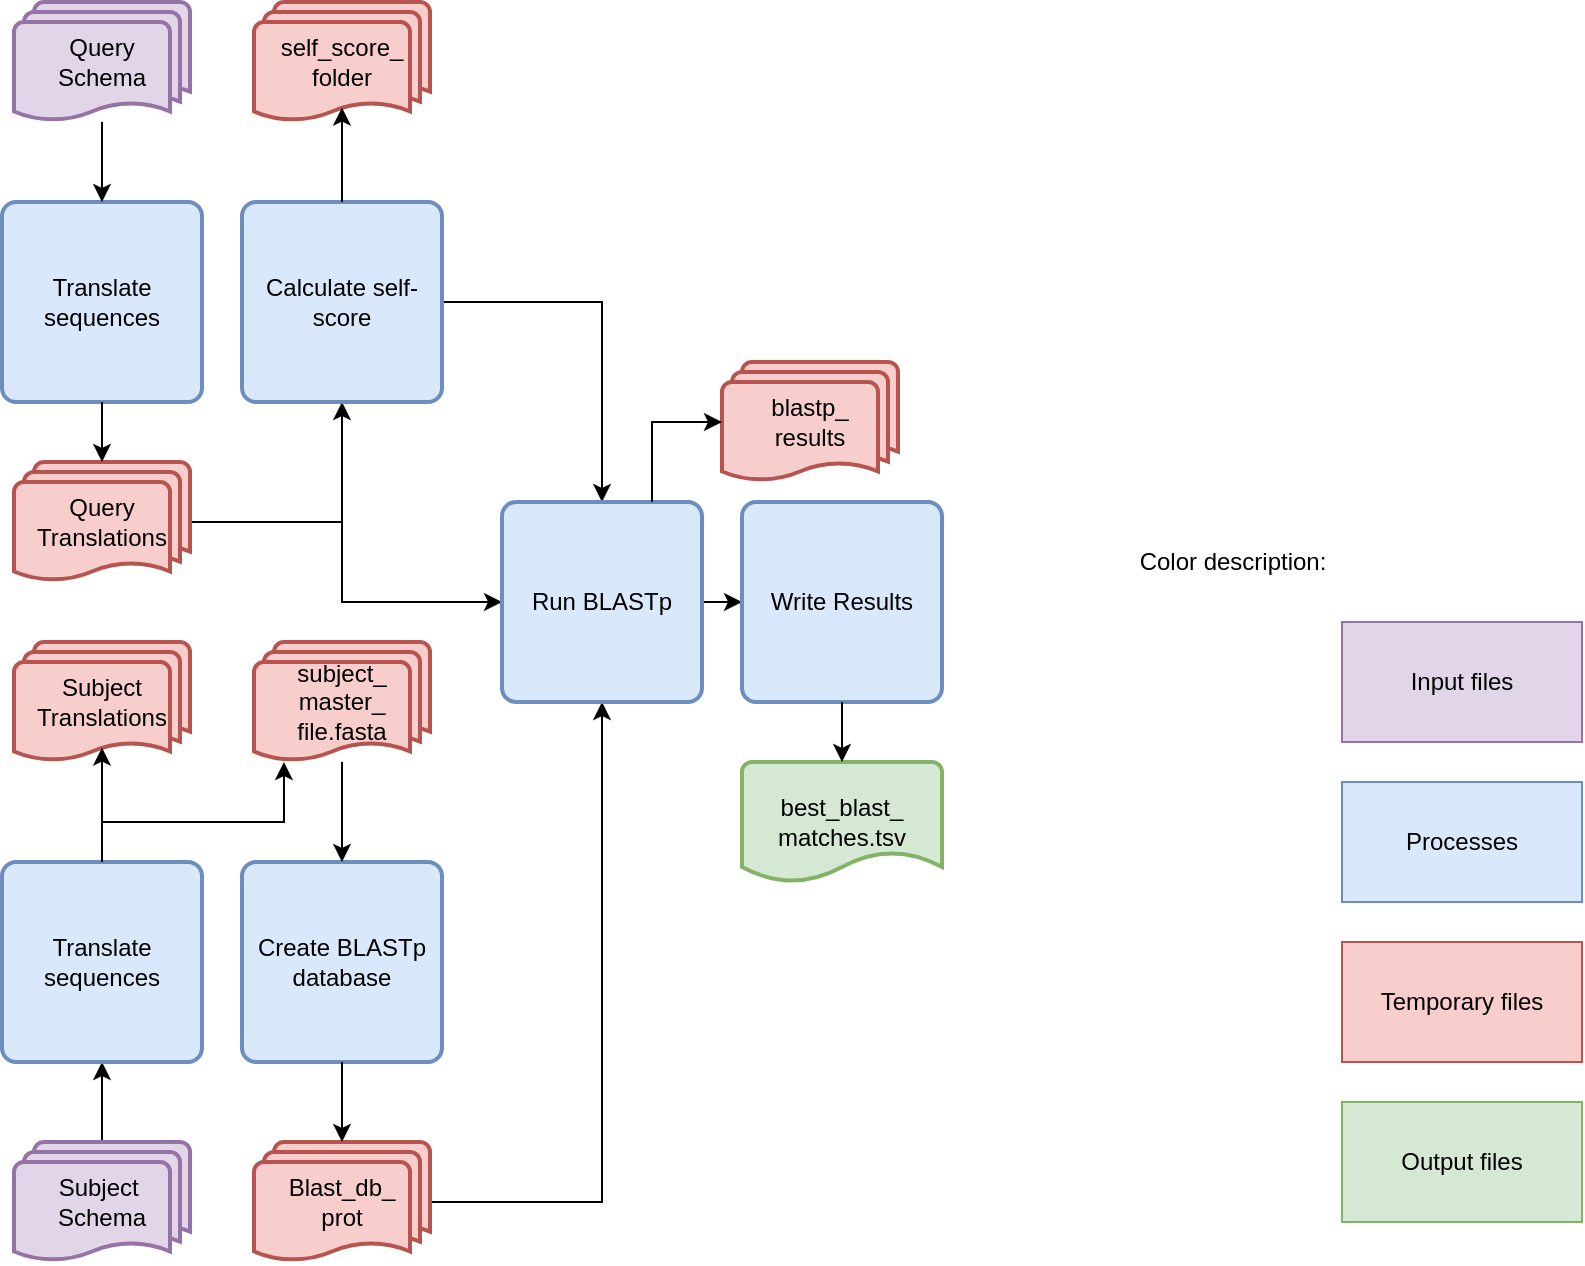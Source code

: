 <mxfile version="25.0.3">
  <diagram name="Page-1" id="bxmt5OmR7mhqBll5KJgz">
    <mxGraphModel dx="1364" dy="799" grid="1" gridSize="10" guides="1" tooltips="1" connect="1" arrows="1" fold="1" page="1" pageScale="1" pageWidth="850" pageHeight="1100" math="0" shadow="0">
      <root>
        <mxCell id="0" />
        <mxCell id="1" parent="0" />
        <mxCell id="v3M7lqjooFDRWO9AKOZ7-1" value="Translate sequences" style="rounded=1;whiteSpace=wrap;html=1;absoluteArcSize=1;arcSize=14;strokeWidth=2;fillColor=#dae8fc;strokeColor=#6c8ebf;" parent="1" vertex="1">
          <mxGeometry x="40" y="120" width="100" height="100" as="geometry" />
        </mxCell>
        <mxCell id="v3M7lqjooFDRWO9AKOZ7-3" style="edgeStyle=orthogonalEdgeStyle;rounded=0;orthogonalLoop=1;jettySize=auto;html=1;entryX=0.5;entryY=0;entryDx=0;entryDy=0;" parent="1" source="v3M7lqjooFDRWO9AKOZ7-2" target="v3M7lqjooFDRWO9AKOZ7-1" edge="1">
          <mxGeometry relative="1" as="geometry" />
        </mxCell>
        <mxCell id="v3M7lqjooFDRWO9AKOZ7-2" value="Query&lt;div&gt;Schema&lt;/div&gt;" style="strokeWidth=2;html=1;shape=mxgraph.flowchart.multi-document;whiteSpace=wrap;fillColor=#e1d5e7;strokeColor=#9673a6;" parent="1" vertex="1">
          <mxGeometry x="46" y="20" width="88" height="60" as="geometry" />
        </mxCell>
        <mxCell id="BJneLO5AT9rQKqXg1MKZ-2" style="edgeStyle=orthogonalEdgeStyle;rounded=0;orthogonalLoop=1;jettySize=auto;html=1;entryX=0.5;entryY=1;entryDx=0;entryDy=0;" edge="1" parent="1" source="v3M7lqjooFDRWO9AKOZ7-4" target="BJneLO5AT9rQKqXg1MKZ-1">
          <mxGeometry relative="1" as="geometry" />
        </mxCell>
        <mxCell id="v3M7lqjooFDRWO9AKOZ7-4" value="Subject&amp;nbsp;&lt;div&gt;Schema&lt;/div&gt;" style="strokeWidth=2;html=1;shape=mxgraph.flowchart.multi-document;whiteSpace=wrap;fillColor=#e1d5e7;strokeColor=#9673a6;" parent="1" vertex="1">
          <mxGeometry x="46" y="590" width="88" height="60" as="geometry" />
        </mxCell>
        <mxCell id="BJneLO5AT9rQKqXg1MKZ-6" style="edgeStyle=orthogonalEdgeStyle;rounded=0;orthogonalLoop=1;jettySize=auto;html=1;entryX=0.5;entryY=1;entryDx=0;entryDy=0;" edge="1" parent="1" source="v3M7lqjooFDRWO9AKOZ7-9" target="v3M7lqjooFDRWO9AKOZ7-16">
          <mxGeometry relative="1" as="geometry" />
        </mxCell>
        <mxCell id="BJneLO5AT9rQKqXg1MKZ-10" style="edgeStyle=orthogonalEdgeStyle;rounded=0;orthogonalLoop=1;jettySize=auto;html=1;entryX=0;entryY=0.5;entryDx=0;entryDy=0;" edge="1" parent="1" source="v3M7lqjooFDRWO9AKOZ7-9" target="v3M7lqjooFDRWO9AKOZ7-24">
          <mxGeometry relative="1" as="geometry">
            <Array as="points">
              <mxPoint x="210" y="280" />
              <mxPoint x="210" y="320" />
            </Array>
          </mxGeometry>
        </mxCell>
        <mxCell id="v3M7lqjooFDRWO9AKOZ7-9" value="Query Translations" style="strokeWidth=2;html=1;shape=mxgraph.flowchart.multi-document;whiteSpace=wrap;fillColor=#f8cecc;strokeColor=#b85450;" parent="1" vertex="1">
          <mxGeometry x="46" y="250" width="88" height="60" as="geometry" />
        </mxCell>
        <mxCell id="v3M7lqjooFDRWO9AKOZ7-13" value="Subject Translations" style="strokeWidth=2;html=1;shape=mxgraph.flowchart.multi-document;whiteSpace=wrap;fillColor=#f8cecc;strokeColor=#b85450;" parent="1" vertex="1">
          <mxGeometry x="46" y="340" width="88" height="60" as="geometry" />
        </mxCell>
        <mxCell id="BJneLO5AT9rQKqXg1MKZ-12" style="edgeStyle=orthogonalEdgeStyle;rounded=0;orthogonalLoop=1;jettySize=auto;html=1;entryX=0.5;entryY=0;entryDx=0;entryDy=0;" edge="1" parent="1" source="v3M7lqjooFDRWO9AKOZ7-16" target="v3M7lqjooFDRWO9AKOZ7-24">
          <mxGeometry relative="1" as="geometry" />
        </mxCell>
        <mxCell id="v3M7lqjooFDRWO9AKOZ7-16" value="Calculate self-score" style="rounded=1;whiteSpace=wrap;html=1;absoluteArcSize=1;arcSize=14;strokeWidth=2;fillColor=#dae8fc;strokeColor=#6c8ebf;" parent="1" vertex="1">
          <mxGeometry x="160" y="120" width="100" height="100" as="geometry" />
        </mxCell>
        <mxCell id="v3M7lqjooFDRWO9AKOZ7-18" value="self_score_&lt;div&gt;folder&lt;/div&gt;" style="strokeWidth=2;html=1;shape=mxgraph.flowchart.multi-document;whiteSpace=wrap;fillColor=#f8cecc;strokeColor=#b85450;" parent="1" vertex="1">
          <mxGeometry x="166" y="20" width="88" height="60" as="geometry" />
        </mxCell>
        <mxCell id="v3M7lqjooFDRWO9AKOZ7-20" value="Create BLASTp database" style="rounded=1;whiteSpace=wrap;html=1;absoluteArcSize=1;arcSize=14;strokeWidth=2;fillColor=#dae8fc;strokeColor=#6c8ebf;" parent="1" vertex="1">
          <mxGeometry x="160" y="450" width="100" height="100" as="geometry" />
        </mxCell>
        <mxCell id="BJneLO5AT9rQKqXg1MKZ-11" style="edgeStyle=orthogonalEdgeStyle;rounded=0;orthogonalLoop=1;jettySize=auto;html=1;entryX=0.5;entryY=1;entryDx=0;entryDy=0;" edge="1" parent="1" source="v3M7lqjooFDRWO9AKOZ7-22" target="v3M7lqjooFDRWO9AKOZ7-24">
          <mxGeometry relative="1" as="geometry" />
        </mxCell>
        <mxCell id="v3M7lqjooFDRWO9AKOZ7-22" value="Blast_db_&lt;div&gt;prot&lt;/div&gt;" style="strokeWidth=2;html=1;shape=mxgraph.flowchart.multi-document;whiteSpace=wrap;fillColor=#f8cecc;strokeColor=#b85450;" parent="1" vertex="1">
          <mxGeometry x="166" y="590" width="88" height="60" as="geometry" />
        </mxCell>
        <mxCell id="BJneLO5AT9rQKqXg1MKZ-15" style="edgeStyle=orthogonalEdgeStyle;rounded=0;orthogonalLoop=1;jettySize=auto;html=1;entryX=0;entryY=0.5;entryDx=0;entryDy=0;" edge="1" parent="1" source="v3M7lqjooFDRWO9AKOZ7-24" target="v3M7lqjooFDRWO9AKOZ7-28">
          <mxGeometry relative="1" as="geometry" />
        </mxCell>
        <mxCell id="v3M7lqjooFDRWO9AKOZ7-24" value="Run BLASTp" style="rounded=1;whiteSpace=wrap;html=1;absoluteArcSize=1;arcSize=14;strokeWidth=2;fillColor=#dae8fc;strokeColor=#6c8ebf;" parent="1" vertex="1">
          <mxGeometry x="290" y="270" width="100" height="100" as="geometry" />
        </mxCell>
        <mxCell id="v3M7lqjooFDRWO9AKOZ7-26" value="blastp_&lt;div&gt;results&lt;/div&gt;" style="strokeWidth=2;html=1;shape=mxgraph.flowchart.multi-document;whiteSpace=wrap;fillColor=#f8cecc;strokeColor=#b85450;" parent="1" vertex="1">
          <mxGeometry x="400" y="200" width="88" height="60" as="geometry" />
        </mxCell>
        <mxCell id="v3M7lqjooFDRWO9AKOZ7-28" value="Write Results" style="rounded=1;whiteSpace=wrap;html=1;absoluteArcSize=1;arcSize=14;strokeWidth=2;fillColor=#dae8fc;strokeColor=#6c8ebf;" parent="1" vertex="1">
          <mxGeometry x="410" y="270" width="100" height="100" as="geometry" />
        </mxCell>
        <mxCell id="v3M7lqjooFDRWO9AKOZ7-30" value="best_blast_&lt;div&gt;matches.tsv&lt;/div&gt;" style="strokeWidth=2;html=1;shape=mxgraph.flowchart.document2;whiteSpace=wrap;size=0.25;fillColor=#d5e8d4;strokeColor=#82b366;" parent="1" vertex="1">
          <mxGeometry x="410" y="400" width="100" height="60" as="geometry" />
        </mxCell>
        <mxCell id="BJneLO5AT9rQKqXg1MKZ-1" value="Translate sequences" style="rounded=1;whiteSpace=wrap;html=1;absoluteArcSize=1;arcSize=14;strokeWidth=2;fillColor=#dae8fc;strokeColor=#6c8ebf;" vertex="1" parent="1">
          <mxGeometry x="40" y="450" width="100" height="100" as="geometry" />
        </mxCell>
        <mxCell id="BJneLO5AT9rQKqXg1MKZ-4" style="edgeStyle=orthogonalEdgeStyle;rounded=0;orthogonalLoop=1;jettySize=auto;html=1;entryX=0.5;entryY=0;entryDx=0;entryDy=0;entryPerimeter=0;" edge="1" parent="1" source="v3M7lqjooFDRWO9AKOZ7-1" target="v3M7lqjooFDRWO9AKOZ7-9">
          <mxGeometry relative="1" as="geometry" />
        </mxCell>
        <mxCell id="BJneLO5AT9rQKqXg1MKZ-5" style="edgeStyle=orthogonalEdgeStyle;rounded=0;orthogonalLoop=1;jettySize=auto;html=1;entryX=0.5;entryY=0.88;entryDx=0;entryDy=0;entryPerimeter=0;" edge="1" parent="1" source="BJneLO5AT9rQKqXg1MKZ-1" target="v3M7lqjooFDRWO9AKOZ7-13">
          <mxGeometry relative="1" as="geometry" />
        </mxCell>
        <mxCell id="BJneLO5AT9rQKqXg1MKZ-7" style="edgeStyle=orthogonalEdgeStyle;rounded=0;orthogonalLoop=1;jettySize=auto;html=1;entryX=0.5;entryY=0.88;entryDx=0;entryDy=0;entryPerimeter=0;" edge="1" parent="1" source="v3M7lqjooFDRWO9AKOZ7-16" target="v3M7lqjooFDRWO9AKOZ7-18">
          <mxGeometry relative="1" as="geometry" />
        </mxCell>
        <mxCell id="BJneLO5AT9rQKqXg1MKZ-9" style="edgeStyle=orthogonalEdgeStyle;rounded=0;orthogonalLoop=1;jettySize=auto;html=1;entryX=0.5;entryY=0;entryDx=0;entryDy=0;entryPerimeter=0;" edge="1" parent="1" source="v3M7lqjooFDRWO9AKOZ7-20" target="v3M7lqjooFDRWO9AKOZ7-22">
          <mxGeometry relative="1" as="geometry" />
        </mxCell>
        <mxCell id="BJneLO5AT9rQKqXg1MKZ-14" style="edgeStyle=orthogonalEdgeStyle;rounded=0;orthogonalLoop=1;jettySize=auto;html=1;exitX=0.75;exitY=0;exitDx=0;exitDy=0;entryX=0;entryY=0.5;entryDx=0;entryDy=0;entryPerimeter=0;" edge="1" parent="1" source="v3M7lqjooFDRWO9AKOZ7-24" target="v3M7lqjooFDRWO9AKOZ7-26">
          <mxGeometry relative="1" as="geometry" />
        </mxCell>
        <mxCell id="BJneLO5AT9rQKqXg1MKZ-22" style="edgeStyle=orthogonalEdgeStyle;rounded=0;orthogonalLoop=1;jettySize=auto;html=1;entryX=0.5;entryY=0;entryDx=0;entryDy=0;entryPerimeter=0;" edge="1" parent="1" source="v3M7lqjooFDRWO9AKOZ7-28" target="v3M7lqjooFDRWO9AKOZ7-30">
          <mxGeometry relative="1" as="geometry" />
        </mxCell>
        <mxCell id="BJneLO5AT9rQKqXg1MKZ-33" value="Processes" style="rounded=0;whiteSpace=wrap;html=1;fillColor=#dae8fc;strokeColor=#6c8ebf;" vertex="1" parent="1">
          <mxGeometry x="710" y="410" width="120" height="60" as="geometry" />
        </mxCell>
        <mxCell id="BJneLO5AT9rQKqXg1MKZ-34" value="Temporary files" style="rounded=0;whiteSpace=wrap;html=1;fillColor=#f8cecc;strokeColor=#b85450;" vertex="1" parent="1">
          <mxGeometry x="710" y="490" width="120" height="60" as="geometry" />
        </mxCell>
        <mxCell id="BJneLO5AT9rQKqXg1MKZ-35" value="Input files" style="rounded=0;whiteSpace=wrap;html=1;fillColor=#e1d5e7;strokeColor=#9673a6;" vertex="1" parent="1">
          <mxGeometry x="710" y="330" width="120" height="60" as="geometry" />
        </mxCell>
        <mxCell id="BJneLO5AT9rQKqXg1MKZ-36" value="Output files" style="rounded=0;whiteSpace=wrap;html=1;fillColor=#d5e8d4;strokeColor=#82b366;" vertex="1" parent="1">
          <mxGeometry x="710" y="570" width="120" height="60" as="geometry" />
        </mxCell>
        <mxCell id="BJneLO5AT9rQKqXg1MKZ-37" value="Color description:" style="text;html=1;align=center;verticalAlign=middle;resizable=0;points=[];autosize=1;strokeColor=none;fillColor=none;" vertex="1" parent="1">
          <mxGeometry x="600" y="285" width="110" height="30" as="geometry" />
        </mxCell>
        <mxCell id="BJneLO5AT9rQKqXg1MKZ-45" style="edgeStyle=orthogonalEdgeStyle;rounded=0;orthogonalLoop=1;jettySize=auto;html=1;entryX=0.5;entryY=0;entryDx=0;entryDy=0;" edge="1" parent="1" source="BJneLO5AT9rQKqXg1MKZ-40" target="v3M7lqjooFDRWO9AKOZ7-20">
          <mxGeometry relative="1" as="geometry" />
        </mxCell>
        <mxCell id="BJneLO5AT9rQKqXg1MKZ-40" value="subject_&lt;div&gt;master_&lt;/div&gt;&lt;div&gt;file.fasta&lt;/div&gt;" style="strokeWidth=2;html=1;shape=mxgraph.flowchart.multi-document;whiteSpace=wrap;fillColor=#f8cecc;strokeColor=#b85450;" vertex="1" parent="1">
          <mxGeometry x="166" y="340" width="88" height="60" as="geometry" />
        </mxCell>
        <mxCell id="BJneLO5AT9rQKqXg1MKZ-46" style="edgeStyle=orthogonalEdgeStyle;rounded=0;orthogonalLoop=1;jettySize=auto;html=1;entryX=0.17;entryY=1;entryDx=0;entryDy=0;entryPerimeter=0;" edge="1" parent="1" source="BJneLO5AT9rQKqXg1MKZ-1" target="BJneLO5AT9rQKqXg1MKZ-40">
          <mxGeometry relative="1" as="geometry">
            <Array as="points">
              <mxPoint x="90" y="430" />
              <mxPoint x="181" y="430" />
            </Array>
          </mxGeometry>
        </mxCell>
      </root>
    </mxGraphModel>
  </diagram>
</mxfile>
